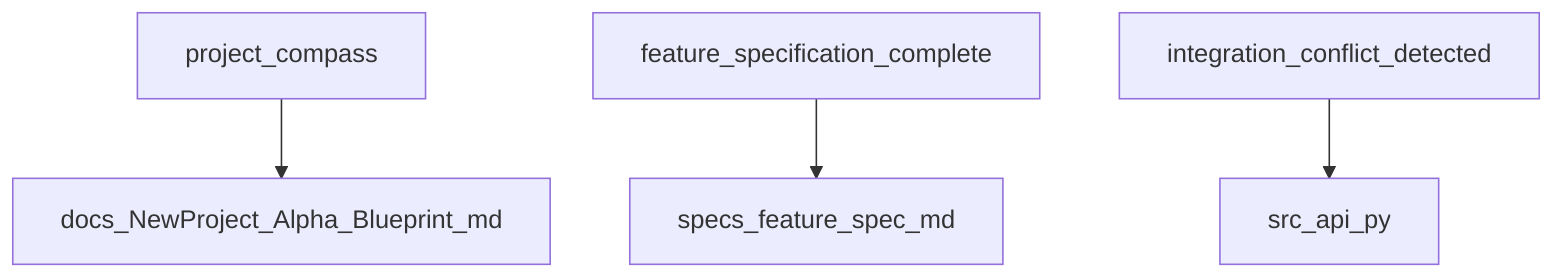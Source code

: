 graph TD
    project_compass--> docs_NewProject_Alpha_Blueprint_md
    feature_specification_complete--> specs_feature_spec_md
    integration_conflict_detected--> src_api_py